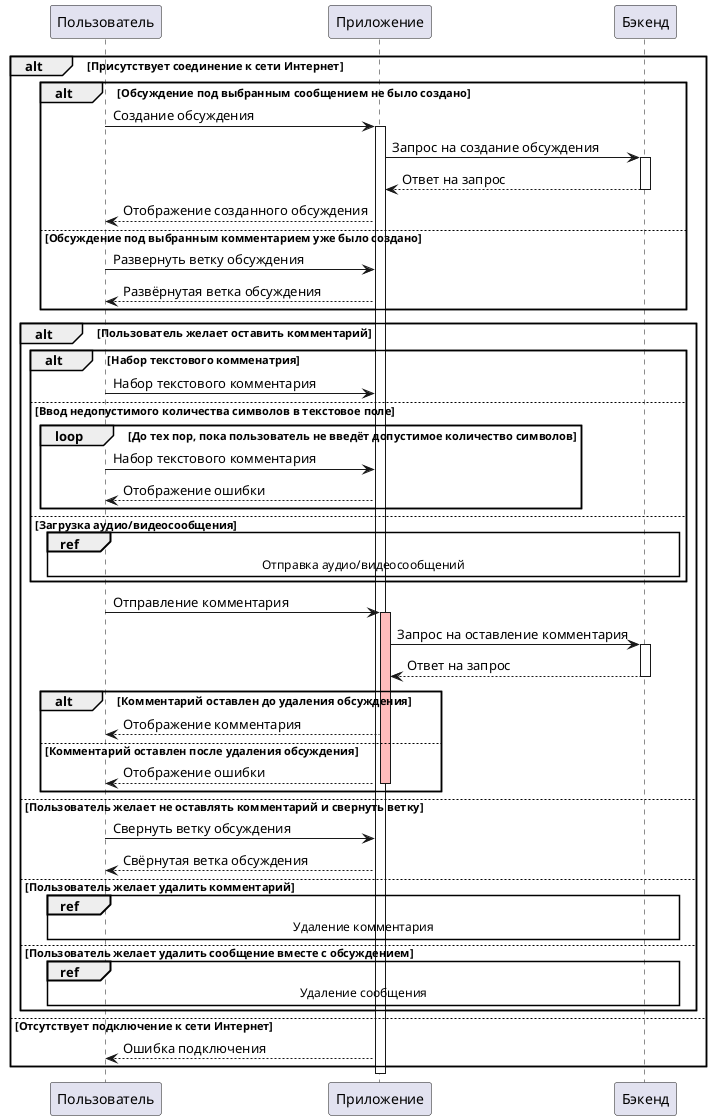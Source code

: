 ﻿@startuml

participant Пользователь
participant Приложение
participant Бэкенд

Alt Присутствует соединение к сети Интернет

Alt Обсуждение под выбранным сообщением не было создано

    Пользователь -> Приложение: Создание обсуждения
    Activate Приложение
    Приложение -> Бэкенд: Запрос на создание обсуждения
    Activate Бэкенд

    Приложение <-- Бэкенд: Ответ на запрос
    Deactivate Бэкенд

    Пользователь <-- Приложение: Отображение созданного обсуждения

    else Обсуждение под выбранным комментарием уже было создано

    Пользователь -> Приложение: Развернуть ветку обсуждения
    Пользователь <-- Приложение: Развёрнутая ветка обсуждения

end

Alt Пользователь желает оставить комментарий


    Alt Набор текстового комменатрия

    Пользователь -> Приложение: Набор текстового комментария

    else Ввод недопустимого количества символов в текстовое поле
    
    loop До тех пор, пока пользователь не введёт допустимое количество символов
    Пользователь -> Приложение: Набор текстового комментария
    Пользователь <-- Приложение: Отображение ошибки
    end

    else Загрузка аудио/видеосообщения

    ref over Пользователь, Приложение, Бэкенд: Отправка аудио/видеосообщений
    end

    Пользователь -> Приложение: Отправление комментария
    Activate Приложение #FFBBBB

    Приложение -> Бэкенд: Запрос на оставление комментария
    Activate Бэкенд

    Приложение <-- Бэкенд: Ответ на запрос
    Deactivate Бэкенд
    
    Alt Комментарий оставлен до удаления обсуждения

    Пользователь <-- Приложение: Отображение комментария

    else Комментарий оставлен после удаления обсуждения
    Пользователь <-- Приложение: Отображение ошибки
    Deactivate Приложение

    end

    else Пользователь желает не оставлять комментарий и свернуть ветку
    Пользователь -> Приложение: Свернуть ветку обсуждения
    Пользователь <-- Приложение: Свёрнутая ветка обсуждения

    else Пользователь желает удалить комментарий
    ref over Пользователь, Приложение, Бэкенд: Удаление комментария

    else Пользователь желает удалить сообщение вместе с обсуждением
    ref over Пользователь, Приложение, Бэкенд: Удаление сообщения



end


else Отсутствует подключение к сети Интернет
Пользователь <-- Приложение: Ошибка подключения
end

Deactivate Приложение

@enduml
